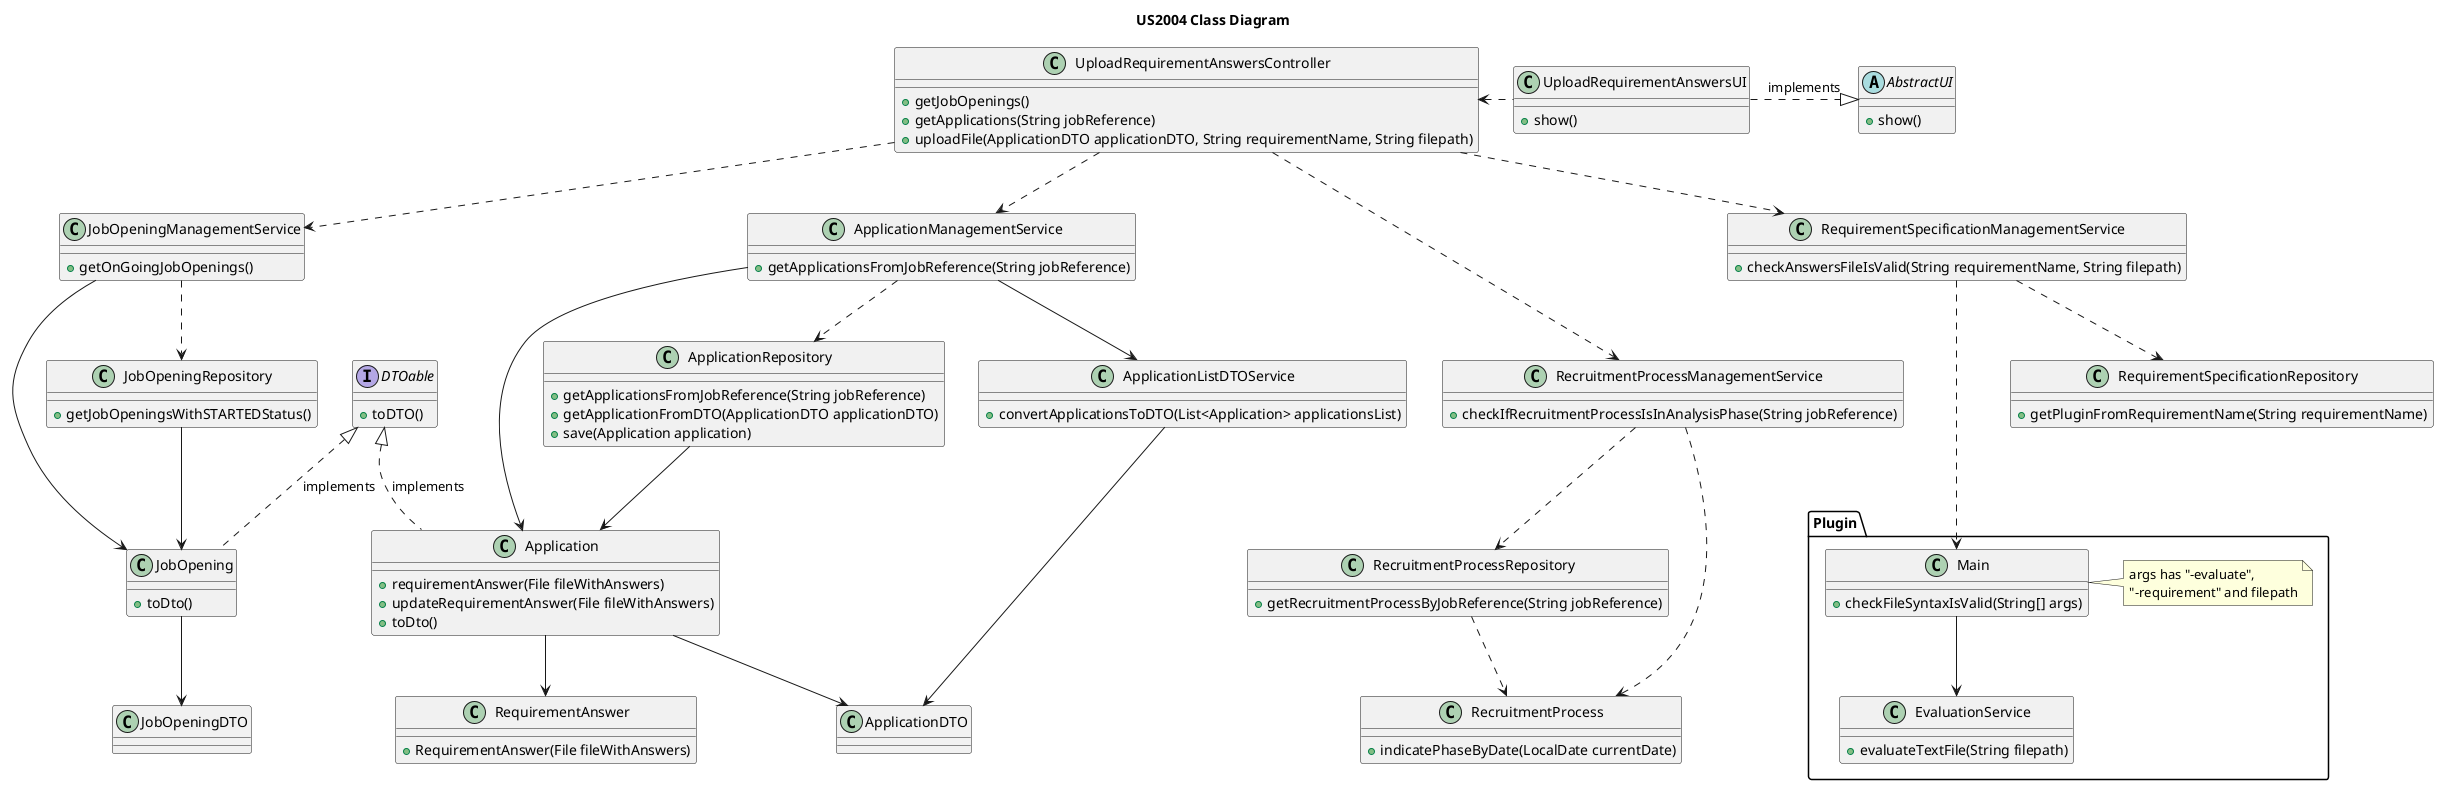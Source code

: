 @startuml
'https://plantuml.com/class-diagram

title US2004 Class Diagram

abstract class AbstractUI{
+ show()
}

interface DTOable {
+ toDTO()
}

class UploadRequirementAnswersUI {
+ show()
}

class UploadRequirementAnswersController {
+ getJobOpenings()
+ getApplications(String jobReference)
+ uploadFile(ApplicationDTO applicationDTO, String requirementName, String filepath)
}

class JobOpeningManagementService {
+ getOnGoingJobOpenings()
}

class RecruitmentProcessManagementService {
+ checkIfRecruitmentProcessIsInAnalysisPhase(String jobReference)
}

class RecruitmentProcessRepository {
+ getRecruitmentProcessByJobReference(String jobReference)
}

class RecruitmentProcess {
+ indicatePhaseByDate(LocalDate currentDate)
}


class JobOpening {
+ toDto()
}

class JobOpeningDTO {}

class JobOpeningRepository {
+ getJobOpeningsWithSTARTEDStatus()
}

class ApplicationManagementService {
+ getApplicationsFromJobReference(String jobReference)
}

class Application {
+ requirementAnswer(File fileWithAnswers)
+ updateRequirementAnswer(File fileWithAnswers)
+ toDto()
}

class ApplicationDTO {}

class ApplicationListDTOService {
+ convertApplicationsToDTO(List<Application> applicationsList)
}

class RequirementAnswer {
+ RequirementAnswer(File fileWithAnswers)
}

class ApplicationRepository {
+ getApplicationsFromJobReference(String jobReference)
+ getApplicationFromDTO(ApplicationDTO applicationDTO)
+ save(Application application)
}

class RequirementSpecificationManagementService {
+ checkAnswersFileIsValid(String requirementName, String filepath)
}

class RequirementSpecificationRepository {
+ getPluginFromRequirementName(String requirementName)
}

package "Plugin" {
    class Main {
    + checkFileSyntaxIsValid(String[] args)
    }
    note right of Main
    args has "-evaluate",
    "-requirement" and filepath
    end note

    class EvaluationService {
    + evaluateTextFile(String filepath)
    }
}


'ASSOCIATIONS
AbstractUI <|.left. UploadRequirementAnswersUI : implements
DTOable <|.. JobOpening : implements
DTOable <|.. Application : implements

UploadRequirementAnswersUI .left.> UploadRequirementAnswersController

UploadRequirementAnswersController ..> JobOpeningManagementService
UploadRequirementAnswersController ..> ApplicationManagementService
UploadRequirementAnswersController ..> RequirementSpecificationManagementService
UploadRequirementAnswersController ...> RecruitmentProcessManagementService

'SERVICES AND DOMAIN
JobOpeningManagementService ..> JobOpeningRepository
JobOpeningManagementService --> JobOpening
JobOpeningRepository --> JobOpening
JobOpening --> JobOpeningDTO

ApplicationManagementService ..> ApplicationRepository
ApplicationManagementService --> Application
ApplicationRepository --> Application
Application --> RequirementAnswer
ApplicationManagementService --> ApplicationListDTOService
ApplicationListDTOService --> ApplicationDTO
Application --> ApplicationDTO

RecruitmentProcessManagementService ..> RecruitmentProcessRepository
RecruitmentProcessRepository ..> RecruitmentProcess
RecruitmentProcessManagementService ..> RecruitmentProcess

RequirementSpecificationManagementService ..> RequirementSpecificationRepository
RequirementSpecificationManagementService ...> Main

Main --> EvaluationService



@enduml